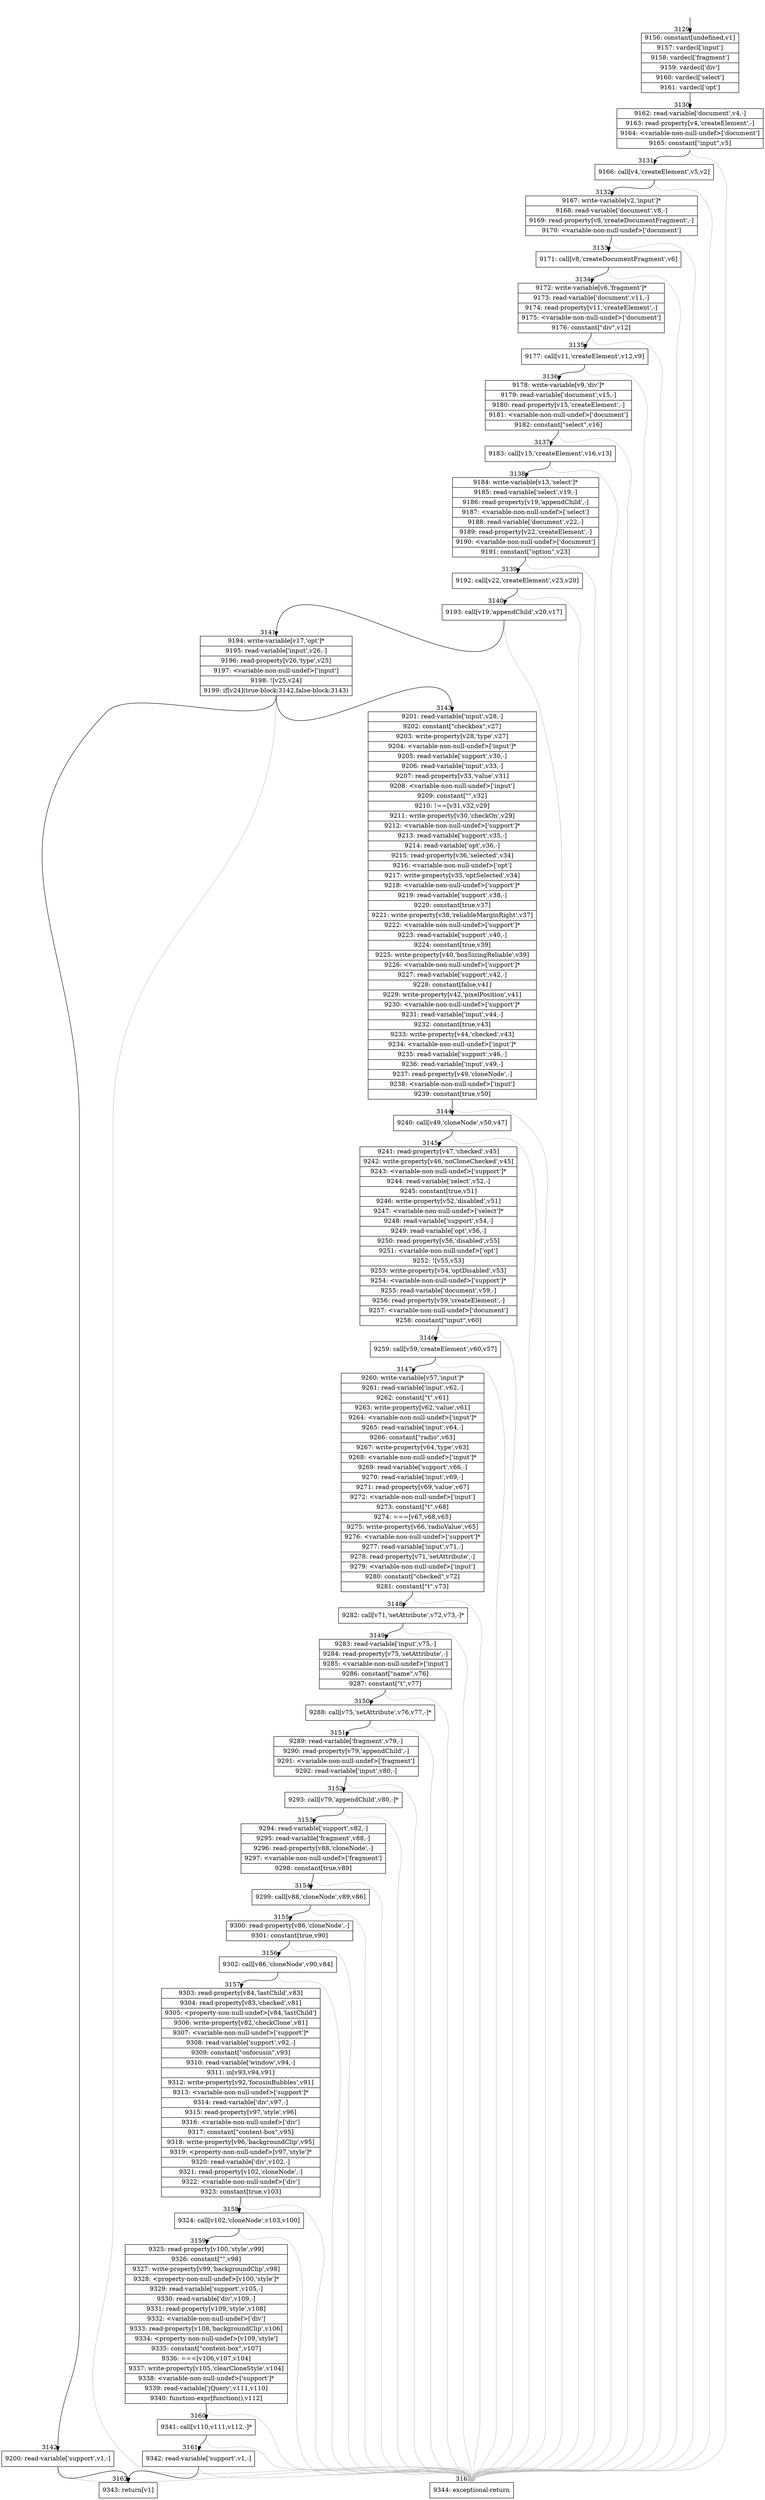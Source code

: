 digraph {
rankdir="TD"
BB_entry202[shape=none,label=""];
BB_entry202 -> BB3129 [tailport=s, headport=n, headlabel="    3129"]
BB3129 [shape=record label="{9156: constant[undefined,v1]|9157: vardecl['input']|9158: vardecl['fragment']|9159: vardecl['div']|9160: vardecl['select']|9161: vardecl['opt']}" ] 
BB3129 -> BB3130 [tailport=s, headport=n, headlabel="      3130"]
BB3130 [shape=record label="{9162: read-variable['document',v4,-]|9163: read-property[v4,'createElement',-]|9164: \<variable-non-null-undef\>['document']|9165: constant[\"input\",v5]}" ] 
BB3130 -> BB3131 [tailport=s, headport=n, headlabel="      3131"]
BB3130 -> BB3163 [tailport=s, headport=n, color=gray, headlabel="      3163"]
BB3131 [shape=record label="{9166: call[v4,'createElement',v5,v2]}" ] 
BB3131 -> BB3132 [tailport=s, headport=n, headlabel="      3132"]
BB3131 -> BB3163 [tailport=s, headport=n, color=gray]
BB3132 [shape=record label="{9167: write-variable[v2,'input']*|9168: read-variable['document',v8,-]|9169: read-property[v8,'createDocumentFragment',-]|9170: \<variable-non-null-undef\>['document']}" ] 
BB3132 -> BB3133 [tailport=s, headport=n, headlabel="      3133"]
BB3132 -> BB3163 [tailport=s, headport=n, color=gray]
BB3133 [shape=record label="{9171: call[v8,'createDocumentFragment',v6]}" ] 
BB3133 -> BB3134 [tailport=s, headport=n, headlabel="      3134"]
BB3133 -> BB3163 [tailport=s, headport=n, color=gray]
BB3134 [shape=record label="{9172: write-variable[v6,'fragment']*|9173: read-variable['document',v11,-]|9174: read-property[v11,'createElement',-]|9175: \<variable-non-null-undef\>['document']|9176: constant[\"div\",v12]}" ] 
BB3134 -> BB3135 [tailport=s, headport=n, headlabel="      3135"]
BB3134 -> BB3163 [tailport=s, headport=n, color=gray]
BB3135 [shape=record label="{9177: call[v11,'createElement',v12,v9]}" ] 
BB3135 -> BB3136 [tailport=s, headport=n, headlabel="      3136"]
BB3135 -> BB3163 [tailport=s, headport=n, color=gray]
BB3136 [shape=record label="{9178: write-variable[v9,'div']*|9179: read-variable['document',v15,-]|9180: read-property[v15,'createElement',-]|9181: \<variable-non-null-undef\>['document']|9182: constant[\"select\",v16]}" ] 
BB3136 -> BB3137 [tailport=s, headport=n, headlabel="      3137"]
BB3136 -> BB3163 [tailport=s, headport=n, color=gray]
BB3137 [shape=record label="{9183: call[v15,'createElement',v16,v13]}" ] 
BB3137 -> BB3138 [tailport=s, headport=n, headlabel="      3138"]
BB3137 -> BB3163 [tailport=s, headport=n, color=gray]
BB3138 [shape=record label="{9184: write-variable[v13,'select']*|9185: read-variable['select',v19,-]|9186: read-property[v19,'appendChild',-]|9187: \<variable-non-null-undef\>['select']|9188: read-variable['document',v22,-]|9189: read-property[v22,'createElement',-]|9190: \<variable-non-null-undef\>['document']|9191: constant[\"option\",v23]}" ] 
BB3138 -> BB3139 [tailport=s, headport=n, headlabel="      3139"]
BB3138 -> BB3163 [tailport=s, headport=n, color=gray]
BB3139 [shape=record label="{9192: call[v22,'createElement',v23,v20]}" ] 
BB3139 -> BB3140 [tailport=s, headport=n, headlabel="      3140"]
BB3139 -> BB3163 [tailport=s, headport=n, color=gray]
BB3140 [shape=record label="{9193: call[v19,'appendChild',v20,v17]}" ] 
BB3140 -> BB3141 [tailport=s, headport=n, headlabel="      3141"]
BB3140 -> BB3163 [tailport=s, headport=n, color=gray]
BB3141 [shape=record label="{9194: write-variable[v17,'opt']*|9195: read-variable['input',v26,-]|9196: read-property[v26,'type',v25]|9197: \<variable-non-null-undef\>['input']|9198: ![v25,v24]|9199: if[v24](true-block:3142,false-block:3143)}" ] 
BB3141 -> BB3142 [tailport=s, headport=n, headlabel="      3142"]
BB3141 -> BB3143 [tailport=s, headport=n, headlabel="      3143"]
BB3141 -> BB3163 [tailport=s, headport=n, color=gray]
BB3142 [shape=record label="{9200: read-variable['support',v1,-]}" ] 
BB3142 -> BB3162 [tailport=s, headport=n, headlabel="      3162"]
BB3142 -> BB3163 [tailport=s, headport=n, color=gray]
BB3143 [shape=record label="{9201: read-variable['input',v28,-]|9202: constant[\"checkbox\",v27]|9203: write-property[v28,'type',v27]|9204: \<variable-non-null-undef\>['input']*|9205: read-variable['support',v30,-]|9206: read-variable['input',v33,-]|9207: read-property[v33,'value',v31]|9208: \<variable-non-null-undef\>['input']|9209: constant[\"\",v32]|9210: !==[v31,v32,v29]|9211: write-property[v30,'checkOn',v29]|9212: \<variable-non-null-undef\>['support']*|9213: read-variable['support',v35,-]|9214: read-variable['opt',v36,-]|9215: read-property[v36,'selected',v34]|9216: \<variable-non-null-undef\>['opt']|9217: write-property[v35,'optSelected',v34]|9218: \<variable-non-null-undef\>['support']*|9219: read-variable['support',v38,-]|9220: constant[true,v37]|9221: write-property[v38,'reliableMarginRight',v37]|9222: \<variable-non-null-undef\>['support']*|9223: read-variable['support',v40,-]|9224: constant[true,v39]|9225: write-property[v40,'boxSizingReliable',v39]|9226: \<variable-non-null-undef\>['support']*|9227: read-variable['support',v42,-]|9228: constant[false,v41]|9229: write-property[v42,'pixelPosition',v41]|9230: \<variable-non-null-undef\>['support']*|9231: read-variable['input',v44,-]|9232: constant[true,v43]|9233: write-property[v44,'checked',v43]|9234: \<variable-non-null-undef\>['input']*|9235: read-variable['support',v46,-]|9236: read-variable['input',v49,-]|9237: read-property[v49,'cloneNode',-]|9238: \<variable-non-null-undef\>['input']|9239: constant[true,v50]}" ] 
BB3143 -> BB3144 [tailport=s, headport=n, headlabel="      3144"]
BB3143 -> BB3163 [tailport=s, headport=n, color=gray]
BB3144 [shape=record label="{9240: call[v49,'cloneNode',v50,v47]}" ] 
BB3144 -> BB3145 [tailport=s, headport=n, headlabel="      3145"]
BB3144 -> BB3163 [tailport=s, headport=n, color=gray]
BB3145 [shape=record label="{9241: read-property[v47,'checked',v45]|9242: write-property[v46,'noCloneChecked',v45]|9243: \<variable-non-null-undef\>['support']*|9244: read-variable['select',v52,-]|9245: constant[true,v51]|9246: write-property[v52,'disabled',v51]|9247: \<variable-non-null-undef\>['select']*|9248: read-variable['support',v54,-]|9249: read-variable['opt',v56,-]|9250: read-property[v56,'disabled',v55]|9251: \<variable-non-null-undef\>['opt']|9252: ![v55,v53]|9253: write-property[v54,'optDisabled',v53]|9254: \<variable-non-null-undef\>['support']*|9255: read-variable['document',v59,-]|9256: read-property[v59,'createElement',-]|9257: \<variable-non-null-undef\>['document']|9258: constant[\"input\",v60]}" ] 
BB3145 -> BB3146 [tailport=s, headport=n, headlabel="      3146"]
BB3145 -> BB3163 [tailport=s, headport=n, color=gray]
BB3146 [shape=record label="{9259: call[v59,'createElement',v60,v57]}" ] 
BB3146 -> BB3147 [tailport=s, headport=n, headlabel="      3147"]
BB3146 -> BB3163 [tailport=s, headport=n, color=gray]
BB3147 [shape=record label="{9260: write-variable[v57,'input']*|9261: read-variable['input',v62,-]|9262: constant[\"t\",v61]|9263: write-property[v62,'value',v61]|9264: \<variable-non-null-undef\>['input']*|9265: read-variable['input',v64,-]|9266: constant[\"radio\",v63]|9267: write-property[v64,'type',v63]|9268: \<variable-non-null-undef\>['input']*|9269: read-variable['support',v66,-]|9270: read-variable['input',v69,-]|9271: read-property[v69,'value',v67]|9272: \<variable-non-null-undef\>['input']|9273: constant[\"t\",v68]|9274: ===[v67,v68,v65]|9275: write-property[v66,'radioValue',v65]|9276: \<variable-non-null-undef\>['support']*|9277: read-variable['input',v71,-]|9278: read-property[v71,'setAttribute',-]|9279: \<variable-non-null-undef\>['input']|9280: constant[\"checked\",v72]|9281: constant[\"t\",v73]}" ] 
BB3147 -> BB3148 [tailport=s, headport=n, headlabel="      3148"]
BB3147 -> BB3163 [tailport=s, headport=n, color=gray]
BB3148 [shape=record label="{9282: call[v71,'setAttribute',v72,v73,-]*}" ] 
BB3148 -> BB3149 [tailport=s, headport=n, headlabel="      3149"]
BB3148 -> BB3163 [tailport=s, headport=n, color=gray]
BB3149 [shape=record label="{9283: read-variable['input',v75,-]|9284: read-property[v75,'setAttribute',-]|9285: \<variable-non-null-undef\>['input']|9286: constant[\"name\",v76]|9287: constant[\"t\",v77]}" ] 
BB3149 -> BB3150 [tailport=s, headport=n, headlabel="      3150"]
BB3149 -> BB3163 [tailport=s, headport=n, color=gray]
BB3150 [shape=record label="{9288: call[v75,'setAttribute',v76,v77,-]*}" ] 
BB3150 -> BB3151 [tailport=s, headport=n, headlabel="      3151"]
BB3150 -> BB3163 [tailport=s, headport=n, color=gray]
BB3151 [shape=record label="{9289: read-variable['fragment',v79,-]|9290: read-property[v79,'appendChild',-]|9291: \<variable-non-null-undef\>['fragment']|9292: read-variable['input',v80,-]}" ] 
BB3151 -> BB3152 [tailport=s, headport=n, headlabel="      3152"]
BB3151 -> BB3163 [tailport=s, headport=n, color=gray]
BB3152 [shape=record label="{9293: call[v79,'appendChild',v80,-]*}" ] 
BB3152 -> BB3153 [tailport=s, headport=n, headlabel="      3153"]
BB3152 -> BB3163 [tailport=s, headport=n, color=gray]
BB3153 [shape=record label="{9294: read-variable['support',v82,-]|9295: read-variable['fragment',v88,-]|9296: read-property[v88,'cloneNode',-]|9297: \<variable-non-null-undef\>['fragment']|9298: constant[true,v89]}" ] 
BB3153 -> BB3154 [tailport=s, headport=n, headlabel="      3154"]
BB3153 -> BB3163 [tailport=s, headport=n, color=gray]
BB3154 [shape=record label="{9299: call[v88,'cloneNode',v89,v86]}" ] 
BB3154 -> BB3155 [tailport=s, headport=n, headlabel="      3155"]
BB3154 -> BB3163 [tailport=s, headport=n, color=gray]
BB3155 [shape=record label="{9300: read-property[v86,'cloneNode',-]|9301: constant[true,v90]}" ] 
BB3155 -> BB3156 [tailport=s, headport=n, headlabel="      3156"]
BB3155 -> BB3163 [tailport=s, headport=n, color=gray]
BB3156 [shape=record label="{9302: call[v86,'cloneNode',v90,v84]}" ] 
BB3156 -> BB3157 [tailport=s, headport=n, headlabel="      3157"]
BB3156 -> BB3163 [tailport=s, headport=n, color=gray]
BB3157 [shape=record label="{9303: read-property[v84,'lastChild',v83]|9304: read-property[v83,'checked',v81]|9305: \<property-non-null-undef\>[v84,'lastChild']|9306: write-property[v82,'checkClone',v81]|9307: \<variable-non-null-undef\>['support']*|9308: read-variable['support',v92,-]|9309: constant[\"onfocusin\",v93]|9310: read-variable['window',v94,-]|9311: in[v93,v94,v91]|9312: write-property[v92,'focusinBubbles',v91]|9313: \<variable-non-null-undef\>['support']*|9314: read-variable['div',v97,-]|9315: read-property[v97,'style',v96]|9316: \<variable-non-null-undef\>['div']|9317: constant[\"content-box\",v95]|9318: write-property[v96,'backgroundClip',v95]|9319: \<property-non-null-undef\>[v97,'style']*|9320: read-variable['div',v102,-]|9321: read-property[v102,'cloneNode',-]|9322: \<variable-non-null-undef\>['div']|9323: constant[true,v103]}" ] 
BB3157 -> BB3158 [tailport=s, headport=n, headlabel="      3158"]
BB3157 -> BB3163 [tailport=s, headport=n, color=gray]
BB3158 [shape=record label="{9324: call[v102,'cloneNode',v103,v100]}" ] 
BB3158 -> BB3159 [tailport=s, headport=n, headlabel="      3159"]
BB3158 -> BB3163 [tailport=s, headport=n, color=gray]
BB3159 [shape=record label="{9325: read-property[v100,'style',v99]|9326: constant[\"\",v98]|9327: write-property[v99,'backgroundClip',v98]|9328: \<property-non-null-undef\>[v100,'style']*|9329: read-variable['support',v105,-]|9330: read-variable['div',v109,-]|9331: read-property[v109,'style',v108]|9332: \<variable-non-null-undef\>['div']|9333: read-property[v108,'backgroundClip',v106]|9334: \<property-non-null-undef\>[v109,'style']|9335: constant[\"content-box\",v107]|9336: ===[v106,v107,v104]|9337: write-property[v105,'clearCloneStyle',v104]|9338: \<variable-non-null-undef\>['support']*|9339: read-variable['jQuery',v111,v110]|9340: function-expr[function(),v112]}" ] 
BB3159 -> BB3160 [tailport=s, headport=n, headlabel="      3160"]
BB3159 -> BB3163 [tailport=s, headport=n, color=gray]
BB3160 [shape=record label="{9341: call[v110,v111,v112,-]*}" ] 
BB3160 -> BB3161 [tailport=s, headport=n, headlabel="      3161"]
BB3160 -> BB3163 [tailport=s, headport=n, color=gray]
BB3161 [shape=record label="{9342: read-variable['support',v1,-]}" ] 
BB3161 -> BB3162 [tailport=s, headport=n]
BB3161 -> BB3163 [tailport=s, headport=n, color=gray]
BB3162 [shape=record label="{9343: return[v1]}" ] 
BB3163 [shape=record label="{9344: exceptional-return}" ] 
}
